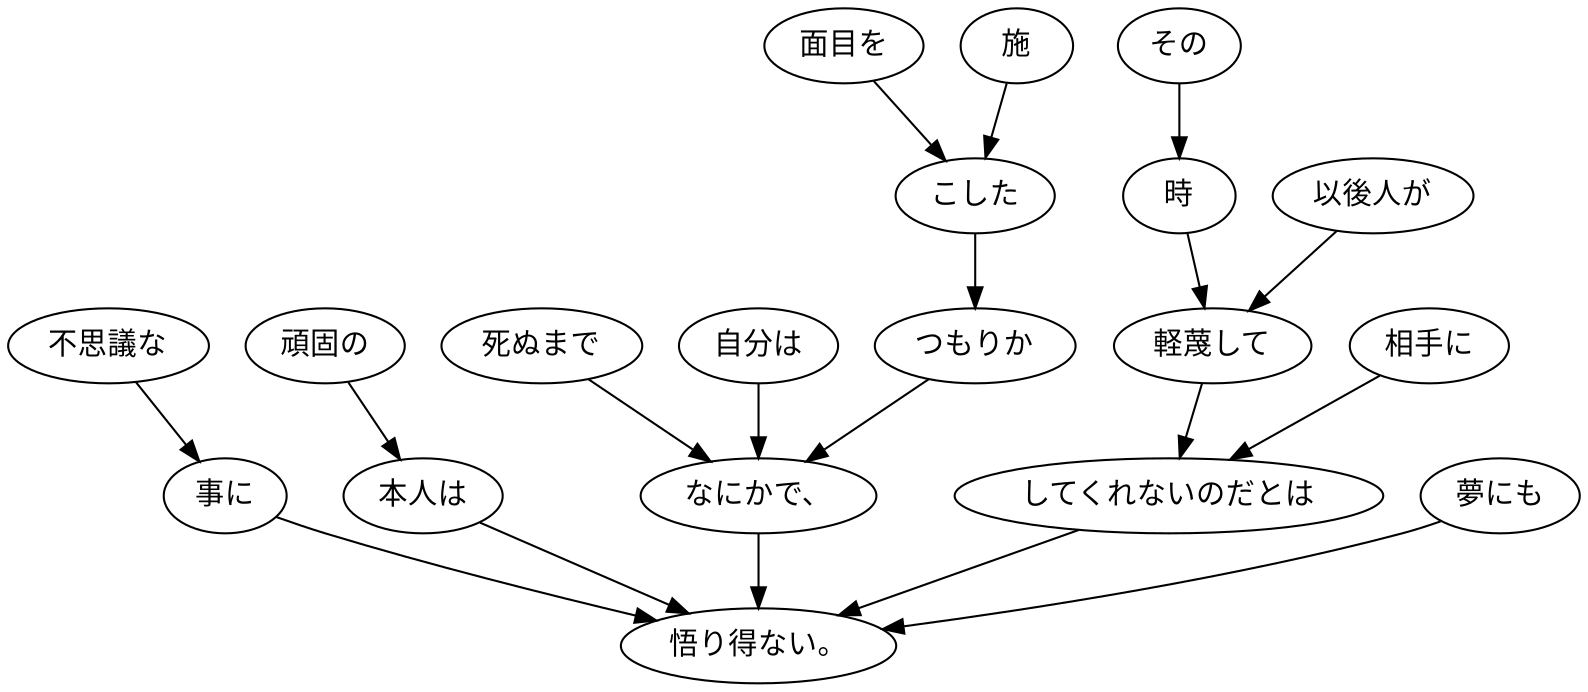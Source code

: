 digraph graph6287 {
	node0 [label="不思議な"];
	node1 [label="事に"];
	node2 [label="頑固の"];
	node3 [label="本人は"];
	node4 [label="死ぬまで"];
	node5 [label="自分は"];
	node6 [label="面目を"];
	node7 [label="施"];
	node8 [label="こした"];
	node9 [label="つもりか"];
	node10 [label="なにかで、"];
	node11 [label="その"];
	node12 [label="時"];
	node13 [label="以後人が"];
	node14 [label="軽蔑して"];
	node15 [label="相手に"];
	node16 [label="してくれないのだとは"];
	node17 [label="夢にも"];
	node18 [label="悟り得ない。"];
	node0 -> node1;
	node1 -> node18;
	node2 -> node3;
	node3 -> node18;
	node4 -> node10;
	node5 -> node10;
	node6 -> node8;
	node7 -> node8;
	node8 -> node9;
	node9 -> node10;
	node10 -> node18;
	node11 -> node12;
	node12 -> node14;
	node13 -> node14;
	node14 -> node16;
	node15 -> node16;
	node16 -> node18;
	node17 -> node18;
}
